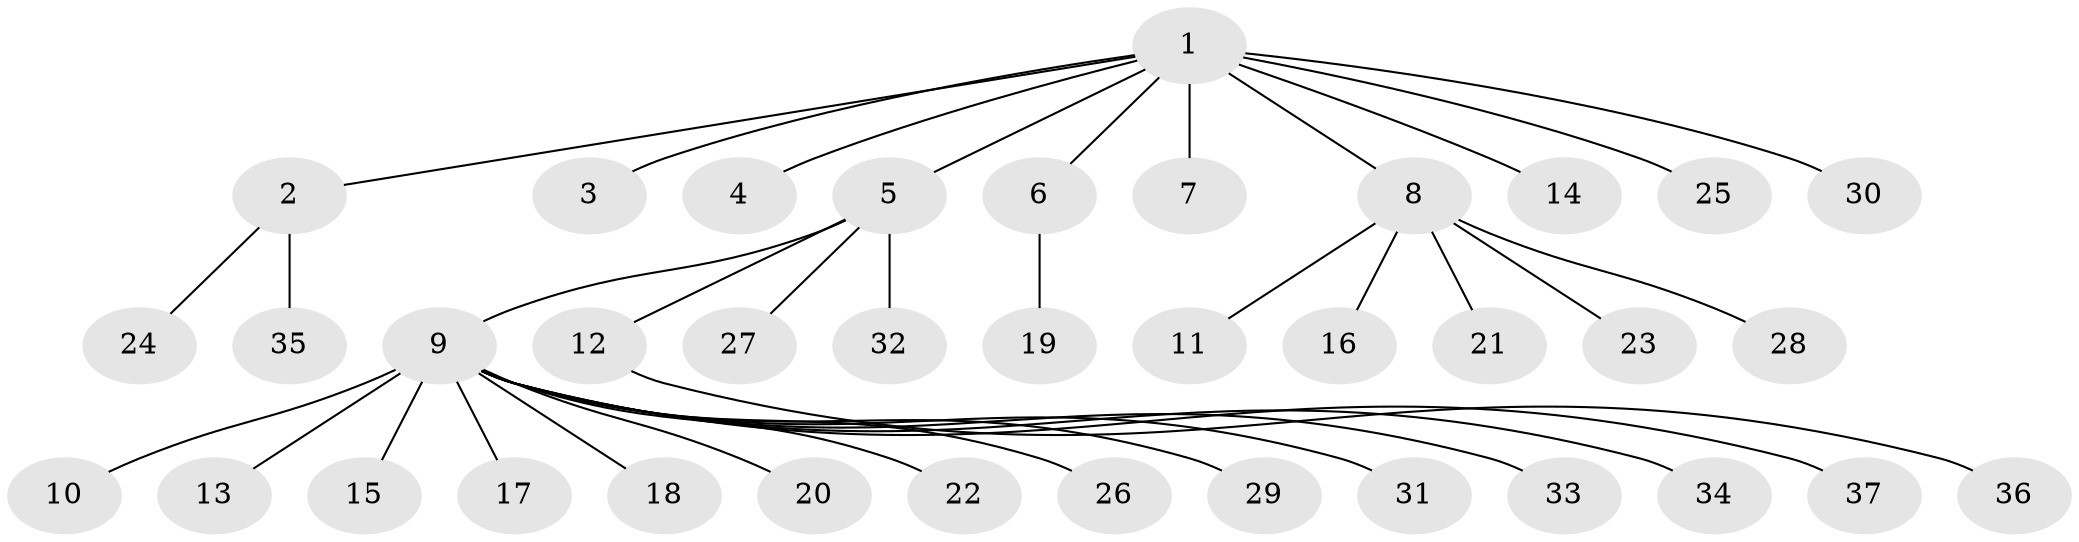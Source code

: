 // original degree distribution, {21: 0.00819672131147541, 5: 0.00819672131147541, 3: 0.07377049180327869, 4: 0.02459016393442623, 8: 0.00819672131147541, 1: 0.6557377049180327, 11: 0.00819672131147541, 24: 0.00819672131147541, 2: 0.19672131147540983, 6: 0.00819672131147541}
// Generated by graph-tools (version 1.1) at 2025/50/03/04/25 22:50:04]
// undirected, 37 vertices, 36 edges
graph export_dot {
  node [color=gray90,style=filled];
  1;
  2;
  3;
  4;
  5;
  6;
  7;
  8;
  9;
  10;
  11;
  12;
  13;
  14;
  15;
  16;
  17;
  18;
  19;
  20;
  21;
  22;
  23;
  24;
  25;
  26;
  27;
  28;
  29;
  30;
  31;
  32;
  33;
  34;
  35;
  36;
  37;
  1 -- 2 [weight=1.0];
  1 -- 3 [weight=1.0];
  1 -- 4 [weight=1.0];
  1 -- 5 [weight=1.0];
  1 -- 6 [weight=1.0];
  1 -- 7 [weight=10.0];
  1 -- 8 [weight=1.0];
  1 -- 14 [weight=1.0];
  1 -- 25 [weight=1.0];
  1 -- 30 [weight=1.0];
  2 -- 24 [weight=1.0];
  2 -- 35 [weight=1.0];
  5 -- 9 [weight=1.0];
  5 -- 12 [weight=1.0];
  5 -- 27 [weight=1.0];
  5 -- 32 [weight=1.0];
  6 -- 19 [weight=1.0];
  8 -- 11 [weight=1.0];
  8 -- 16 [weight=1.0];
  8 -- 21 [weight=4.0];
  8 -- 23 [weight=1.0];
  8 -- 28 [weight=1.0];
  9 -- 10 [weight=9.0];
  9 -- 13 [weight=1.0];
  9 -- 15 [weight=1.0];
  9 -- 17 [weight=1.0];
  9 -- 18 [weight=1.0];
  9 -- 20 [weight=1.0];
  9 -- 22 [weight=1.0];
  9 -- 26 [weight=1.0];
  9 -- 29 [weight=1.0];
  9 -- 31 [weight=1.0];
  9 -- 33 [weight=1.0];
  9 -- 34 [weight=1.0];
  9 -- 37 [weight=1.0];
  12 -- 36 [weight=1.0];
}
